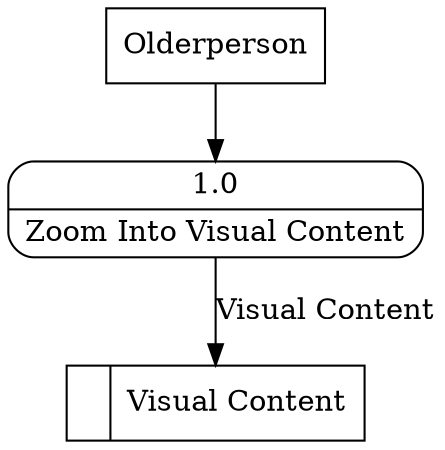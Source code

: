 digraph dfd2{ 
node[shape=record]
200 [label="<f0>  |<f1> Visual Content " ];
201 [label="Olderperson" shape=box];
202 [label="{<f0> 1.0|<f1> Zoom Into Visual Content }" shape=Mrecord];
201 -> 202
202 -> 200 [label="Visual Content"]
}